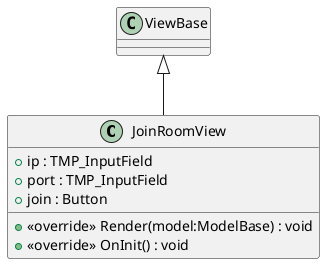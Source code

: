 @startuml
class JoinRoomView {
    + ip : TMP_InputField
    + port : TMP_InputField
    + join : Button
    + <<override>> Render(model:ModelBase) : void
    + <<override>> OnInit() : void
}
ViewBase <|-- JoinRoomView
@enduml
